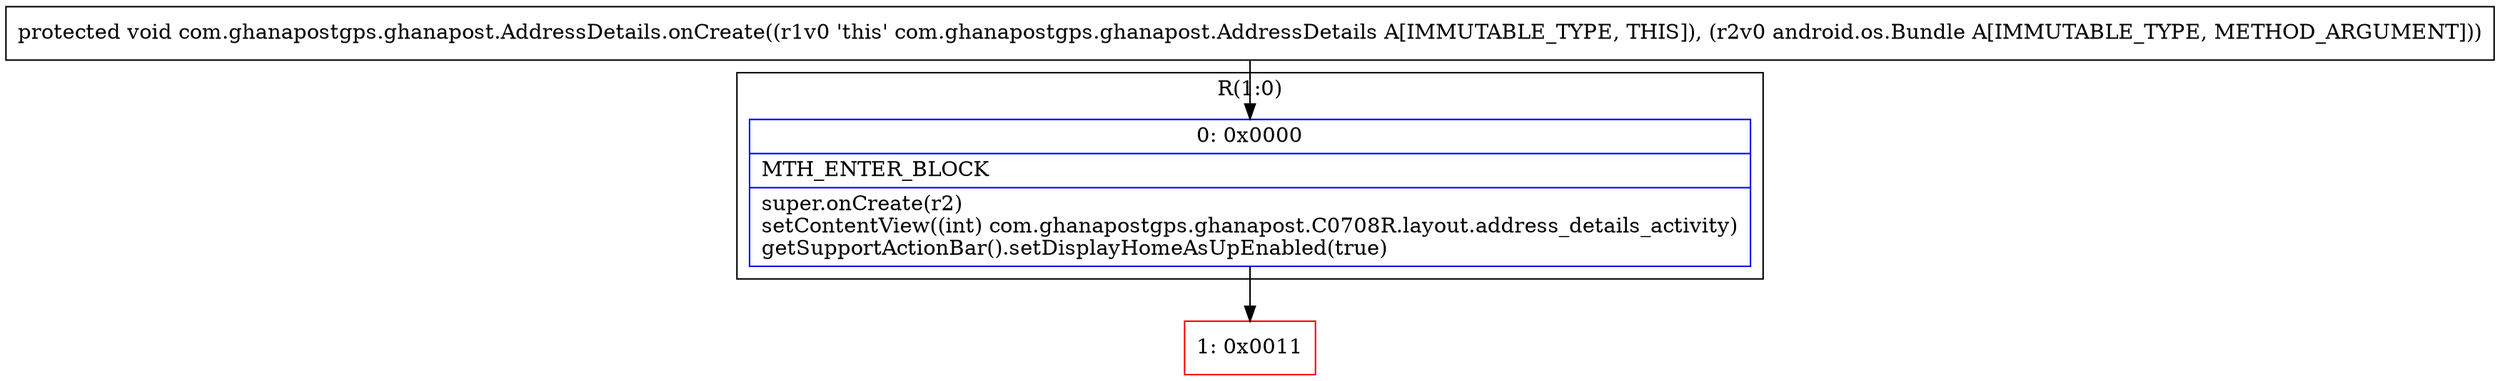 digraph "CFG forcom.ghanapostgps.ghanapost.AddressDetails.onCreate(Landroid\/os\/Bundle;)V" {
subgraph cluster_Region_531642410 {
label = "R(1:0)";
node [shape=record,color=blue];
Node_0 [shape=record,label="{0\:\ 0x0000|MTH_ENTER_BLOCK\l|super.onCreate(r2)\lsetContentView((int) com.ghanapostgps.ghanapost.C0708R.layout.address_details_activity)\lgetSupportActionBar().setDisplayHomeAsUpEnabled(true)\l}"];
}
Node_1 [shape=record,color=red,label="{1\:\ 0x0011}"];
MethodNode[shape=record,label="{protected void com.ghanapostgps.ghanapost.AddressDetails.onCreate((r1v0 'this' com.ghanapostgps.ghanapost.AddressDetails A[IMMUTABLE_TYPE, THIS]), (r2v0 android.os.Bundle A[IMMUTABLE_TYPE, METHOD_ARGUMENT])) }"];
MethodNode -> Node_0;
Node_0 -> Node_1;
}

